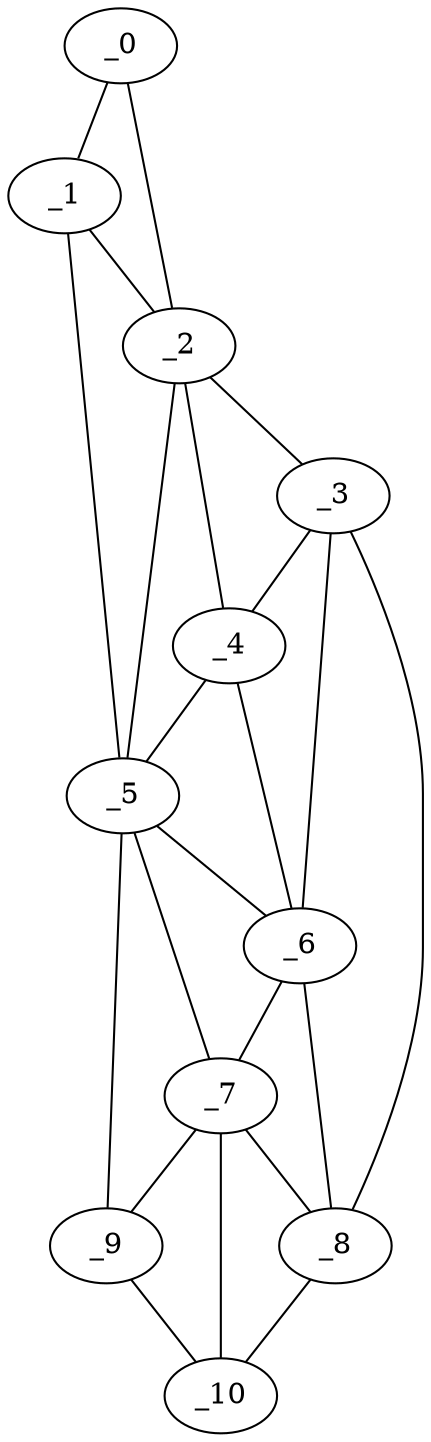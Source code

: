 graph "obj91__75.gxl" {
	_0	 [x=7,
		y=30];
	_1	 [x=13,
		y=36];
	_0 -- _1	 [valence=1];
	_2	 [x=39,
		y=24];
	_0 -- _2	 [valence=1];
	_1 -- _2	 [valence=2];
	_5	 [x=106,
		y=103];
	_1 -- _5	 [valence=1];
	_3	 [x=86,
		y=26];
	_2 -- _3	 [valence=1];
	_4	 [x=92,
		y=36];
	_2 -- _4	 [valence=1];
	_2 -- _5	 [valence=2];
	_3 -- _4	 [valence=2];
	_6	 [x=110,
		y=56];
	_3 -- _6	 [valence=2];
	_8	 [x=119,
		y=64];
	_3 -- _8	 [valence=1];
	_4 -- _5	 [valence=1];
	_4 -- _6	 [valence=2];
	_5 -- _6	 [valence=2];
	_7	 [x=118,
		y=75];
	_5 -- _7	 [valence=1];
	_9	 [x=119,
		y=90];
	_5 -- _9	 [valence=1];
	_6 -- _7	 [valence=2];
	_6 -- _8	 [valence=1];
	_7 -- _8	 [valence=2];
	_7 -- _9	 [valence=2];
	_10	 [x=121,
		y=86];
	_7 -- _10	 [valence=2];
	_8 -- _10	 [valence=1];
	_9 -- _10	 [valence=1];
}
